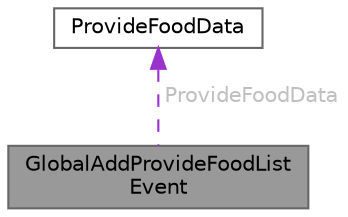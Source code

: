 digraph "GlobalAddProvideFoodListEvent"
{
 // LATEX_PDF_SIZE
  bgcolor="transparent";
  edge [fontname=Helvetica,fontsize=10,labelfontname=Helvetica,labelfontsize=10];
  node [fontname=Helvetica,fontsize=10,shape=box,height=0.2,width=0.4];
  Node1 [id="Node000001",label="GlobalAddProvideFoodList\lEvent",height=0.2,width=0.4,color="gray40", fillcolor="grey60", style="filled", fontcolor="black",tooltip="料理追加時のイベント"];
  Node2 -> Node1 [id="edge1_Node000001_Node000002",dir="back",color="darkorchid3",style="dashed",tooltip=" ",label=" ProvideFoodData",fontcolor="grey" ];
  Node2 [id="Node000002",label="ProvideFoodData",height=0.2,width=0.4,color="gray40", fillcolor="white", style="filled",URL="$class_provide_food_data.html",tooltip=" "];
}
